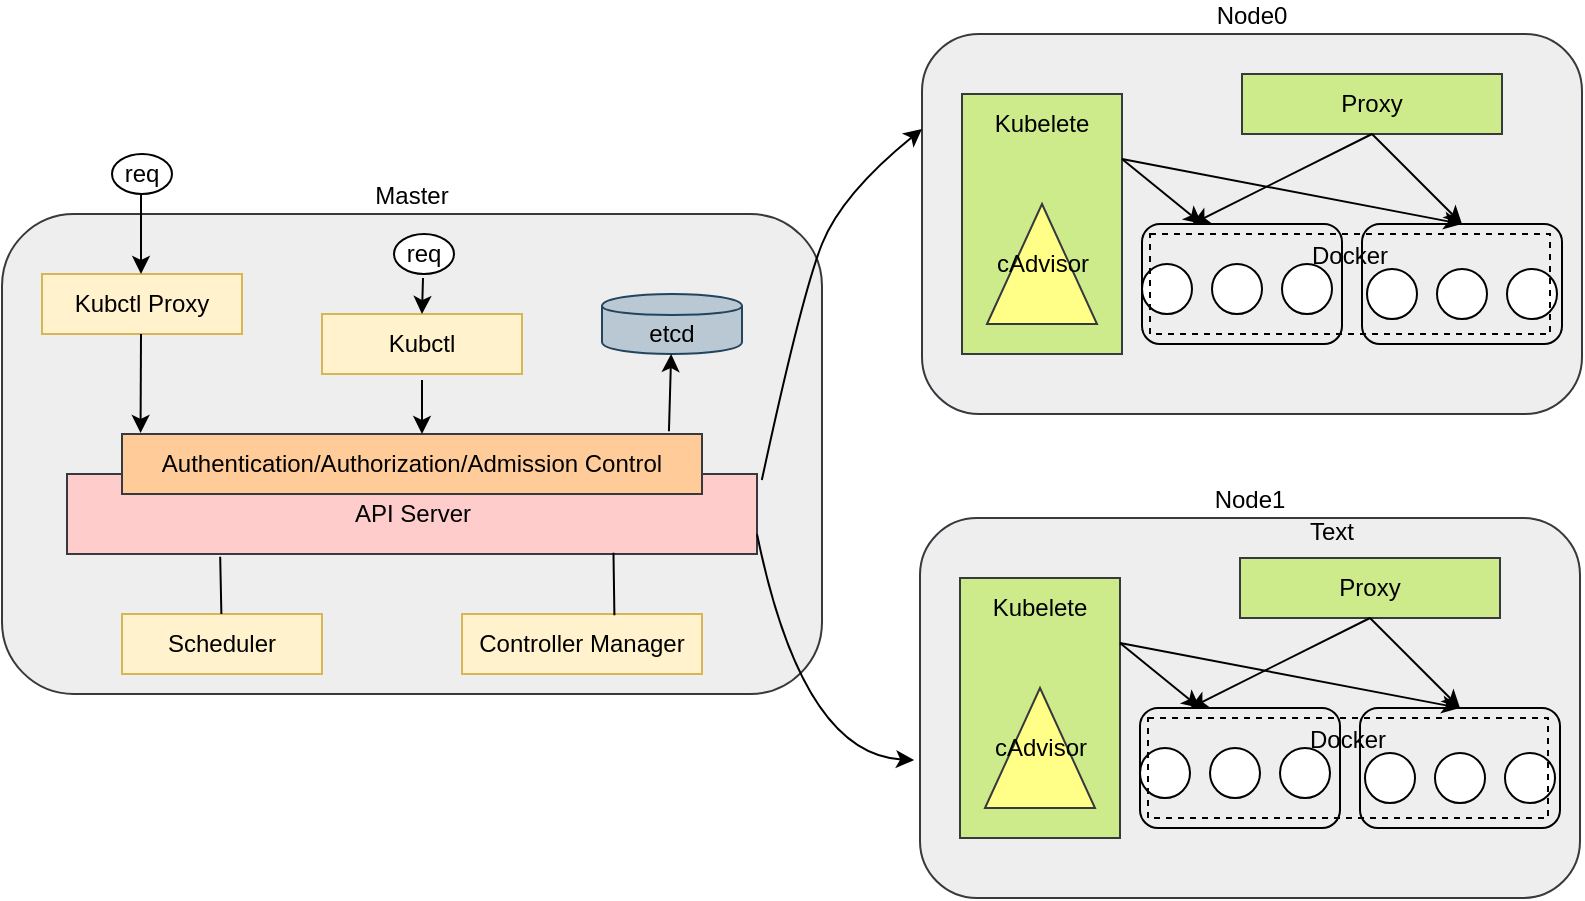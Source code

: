 <mxfile pages="1" version="11.2.2" type="github"><diagram id="7y4fBUd0VF6iryEMgAbn" name="Page-1"><mxGraphModel dx="1422" dy="747" grid="1" gridSize="10" guides="1" tooltips="1" connect="1" arrows="1" fold="1" page="1" pageScale="1" pageWidth="827" pageHeight="1169" math="0" shadow="0"><root><mxCell id="0"/><mxCell id="1" parent="0"/><mxCell id="g-E6Wl2ZoRtbfBT-Nycy-1" value="Master" style="rounded=1;whiteSpace=wrap;html=1;labelPosition=center;verticalLabelPosition=top;align=center;verticalAlign=bottom;fillColor=#eeeeee;strokeColor=#36393d;" vertex="1" parent="1"><mxGeometry x="20" y="210" width="410" height="240" as="geometry"/></mxCell><mxCell id="g-E6Wl2ZoRtbfBT-Nycy-3" value="Node0" style="rounded=1;whiteSpace=wrap;html=1;labelPosition=center;verticalLabelPosition=top;align=center;verticalAlign=bottom;fillColor=#eeeeee;strokeColor=#36393d;" vertex="1" parent="1"><mxGeometry x="480" y="120" width="330" height="190" as="geometry"/></mxCell><mxCell id="g-E6Wl2ZoRtbfBT-Nycy-5" value="Kubctl Proxy" style="rounded=0;whiteSpace=wrap;html=1;fillColor=#fff2cc;strokeColor=#d6b656;" vertex="1" parent="1"><mxGeometry x="40" y="240" width="100" height="30" as="geometry"/></mxCell><mxCell id="g-E6Wl2ZoRtbfBT-Nycy-6" value="Kubctl" style="rounded=0;whiteSpace=wrap;html=1;fillColor=#fff2cc;strokeColor=#d6b656;" vertex="1" parent="1"><mxGeometry x="180" y="260" width="100" height="30" as="geometry"/></mxCell><mxCell id="g-E6Wl2ZoRtbfBT-Nycy-7" value="etcd" style="shape=cylinder;whiteSpace=wrap;html=1;boundedLbl=1;backgroundOutline=1;fillColor=#bac8d3;strokeColor=#23445d;" vertex="1" parent="1"><mxGeometry x="320" y="250" width="70" height="30" as="geometry"/></mxCell><mxCell id="g-E6Wl2ZoRtbfBT-Nycy-8" value="API Server" style="rounded=0;whiteSpace=wrap;html=1;fillColor=#ffcccc;strokeColor=#36393d;" vertex="1" parent="1"><mxGeometry x="52.5" y="340" width="345" height="40" as="geometry"/></mxCell><mxCell id="g-E6Wl2ZoRtbfBT-Nycy-9" value="" style="endArrow=classic;html=1;" edge="1" parent="1"><mxGeometry width="50" height="50" relative="1" as="geometry"><mxPoint x="89.5" y="200" as="sourcePoint"/><mxPoint x="89.5" y="240" as="targetPoint"/></mxGeometry></mxCell><mxCell id="g-E6Wl2ZoRtbfBT-Nycy-10" value="" style="endArrow=classic;html=1;" edge="1" parent="1"><mxGeometry width="50" height="50" relative="1" as="geometry"><mxPoint x="230.5" y="242" as="sourcePoint"/><mxPoint x="230" y="260" as="targetPoint"/></mxGeometry></mxCell><mxCell id="g-E6Wl2ZoRtbfBT-Nycy-11" value="Authentication/Authorization/Admission Control" style="rounded=0;whiteSpace=wrap;html=1;fillColor=#ffcc99;strokeColor=#36393d;" vertex="1" parent="1"><mxGeometry x="80" y="320" width="290" height="30" as="geometry"/></mxCell><mxCell id="g-E6Wl2ZoRtbfBT-Nycy-12" value="Scheduler" style="rounded=0;whiteSpace=wrap;html=1;fillColor=#fff2cc;strokeColor=#d6b656;" vertex="1" parent="1"><mxGeometry x="80" y="410" width="100" height="30" as="geometry"/></mxCell><mxCell id="g-E6Wl2ZoRtbfBT-Nycy-13" value="Controller Manager" style="rounded=0;whiteSpace=wrap;html=1;fillColor=#fff2cc;strokeColor=#d6b656;" vertex="1" parent="1"><mxGeometry x="250" y="410" width="120" height="30" as="geometry"/></mxCell><mxCell id="g-E6Wl2ZoRtbfBT-Nycy-14" value="" style="endArrow=classic;html=1;entryX=0.032;entryY=-0.017;entryDx=0;entryDy=0;entryPerimeter=0;" edge="1" parent="1" target="g-E6Wl2ZoRtbfBT-Nycy-11"><mxGeometry width="50" height="50" relative="1" as="geometry"><mxPoint x="89.5" y="270" as="sourcePoint"/><mxPoint x="89.5" y="310" as="targetPoint"/></mxGeometry></mxCell><mxCell id="g-E6Wl2ZoRtbfBT-Nycy-15" value="" style="endArrow=classic;html=1;entryX=0.5;entryY=0;entryDx=0;entryDy=0;" edge="1" parent="1"><mxGeometry width="50" height="50" relative="1" as="geometry"><mxPoint x="230" y="293" as="sourcePoint"/><mxPoint x="230" y="320" as="targetPoint"/></mxGeometry></mxCell><mxCell id="g-E6Wl2ZoRtbfBT-Nycy-17" value="" style="endArrow=classic;html=1;exitX=0.943;exitY=-0.047;exitDx=0;exitDy=0;exitPerimeter=0;" edge="1" parent="1" source="g-E6Wl2ZoRtbfBT-Nycy-11" target="g-E6Wl2ZoRtbfBT-Nycy-7"><mxGeometry width="50" height="50" relative="1" as="geometry"><mxPoint x="350" y="293" as="sourcePoint"/><mxPoint x="350" y="320" as="targetPoint"/></mxGeometry></mxCell><mxCell id="g-E6Wl2ZoRtbfBT-Nycy-18" value="" style="endArrow=none;html=1;entryX=0.222;entryY=1.035;entryDx=0;entryDy=0;entryPerimeter=0;" edge="1" parent="1" source="g-E6Wl2ZoRtbfBT-Nycy-12" target="g-E6Wl2ZoRtbfBT-Nycy-8"><mxGeometry width="50" height="50" relative="1" as="geometry"><mxPoint x="60" y="630" as="sourcePoint"/><mxPoint x="110" y="580" as="targetPoint"/></mxGeometry></mxCell><mxCell id="g-E6Wl2ZoRtbfBT-Nycy-19" value="" style="endArrow=none;html=1;entryX=0.792;entryY=0.985;entryDx=0;entryDy=0;entryPerimeter=0;exitX=0.635;exitY=0.02;exitDx=0;exitDy=0;exitPerimeter=0;" edge="1" parent="1" source="g-E6Wl2ZoRtbfBT-Nycy-13" target="g-E6Wl2ZoRtbfBT-Nycy-8"><mxGeometry width="50" height="50" relative="1" as="geometry"><mxPoint x="60" y="630" as="sourcePoint"/><mxPoint x="110" y="580" as="targetPoint"/></mxGeometry></mxCell><mxCell id="g-E6Wl2ZoRtbfBT-Nycy-20" value="req" style="ellipse;whiteSpace=wrap;html=1;" vertex="1" parent="1"><mxGeometry x="75" y="180" width="30" height="20" as="geometry"/></mxCell><mxCell id="g-E6Wl2ZoRtbfBT-Nycy-21" value="req" style="ellipse;whiteSpace=wrap;html=1;" vertex="1" parent="1"><mxGeometry x="216" y="220" width="30" height="20" as="geometry"/></mxCell><mxCell id="g-E6Wl2ZoRtbfBT-Nycy-22" value="" style="curved=1;endArrow=classic;html=1;entryX=0;entryY=0.25;entryDx=0;entryDy=0;exitX=1.007;exitY=0.075;exitDx=0;exitDy=0;exitPerimeter=0;" edge="1" parent="1" source="g-E6Wl2ZoRtbfBT-Nycy-8" target="g-E6Wl2ZoRtbfBT-Nycy-3"><mxGeometry width="50" height="50" relative="1" as="geometry"><mxPoint x="397.5" y="190" as="sourcePoint"/><mxPoint x="447.5" y="140" as="targetPoint"/><Array as="points"><mxPoint x="420" y="250"/><mxPoint x="440" y="200"/></Array></mxGeometry></mxCell><mxCell id="g-E6Wl2ZoRtbfBT-Nycy-23" value="" style="curved=1;endArrow=classic;html=1;exitX=1;exitY=0.75;exitDx=0;exitDy=0;entryX=-0.012;entryY=0.595;entryDx=0;entryDy=0;entryPerimeter=0;" edge="1" parent="1" source="g-E6Wl2ZoRtbfBT-Nycy-8"><mxGeometry width="50" height="50" relative="1" as="geometry"><mxPoint x="372.5" y="530" as="sourcePoint"/><mxPoint x="476.04" y="483.05" as="targetPoint"/><Array as="points"><mxPoint x="420" y="480"/></Array></mxGeometry></mxCell><mxCell id="g-E6Wl2ZoRtbfBT-Nycy-25" value="Kubelete&lt;br&gt;&lt;br&gt;&lt;br&gt;&lt;br&gt;&lt;br&gt;&lt;br&gt;&lt;br&gt;&lt;br&gt;" style="rounded=0;whiteSpace=wrap;html=1;fillColor=#cdeb8b;strokeColor=#36393d;" vertex="1" parent="1"><mxGeometry x="500" y="150" width="80" height="130" as="geometry"/></mxCell><mxCell id="g-E6Wl2ZoRtbfBT-Nycy-26" value="cAdvisor" style="triangle;whiteSpace=wrap;html=1;direction=north;fillColor=#ffff88;strokeColor=#36393d;" vertex="1" parent="1"><mxGeometry x="512.5" y="205" width="55" height="60" as="geometry"/></mxCell><mxCell id="g-E6Wl2ZoRtbfBT-Nycy-27" value="Proxy" style="rounded=0;whiteSpace=wrap;html=1;fillColor=#cdeb8b;strokeColor=#36393d;" vertex="1" parent="1"><mxGeometry x="640" y="140" width="130" height="30" as="geometry"/></mxCell><mxCell id="g-E6Wl2ZoRtbfBT-Nycy-28" value="" style="rounded=1;whiteSpace=wrap;html=1;fillColor=none;" vertex="1" parent="1"><mxGeometry x="590" y="215" width="100" height="60" as="geometry"/></mxCell><mxCell id="g-E6Wl2ZoRtbfBT-Nycy-29" value="" style="rounded=1;whiteSpace=wrap;html=1;fillColor=none;" vertex="1" parent="1"><mxGeometry x="700" y="215" width="100" height="60" as="geometry"/></mxCell><mxCell id="g-E6Wl2ZoRtbfBT-Nycy-30" value="" style="ellipse;whiteSpace=wrap;html=1;aspect=fixed;" vertex="1" parent="1"><mxGeometry x="590" y="235" width="25" height="25" as="geometry"/></mxCell><mxCell id="g-E6Wl2ZoRtbfBT-Nycy-31" value="" style="ellipse;whiteSpace=wrap;html=1;aspect=fixed;" vertex="1" parent="1"><mxGeometry x="625" y="235" width="25" height="25" as="geometry"/></mxCell><mxCell id="g-E6Wl2ZoRtbfBT-Nycy-32" value="" style="ellipse;whiteSpace=wrap;html=1;aspect=fixed;" vertex="1" parent="1"><mxGeometry x="660" y="235" width="25" height="25" as="geometry"/></mxCell><mxCell id="g-E6Wl2ZoRtbfBT-Nycy-35" value="" style="ellipse;whiteSpace=wrap;html=1;aspect=fixed;" vertex="1" parent="1"><mxGeometry x="702.5" y="237.5" width="25" height="25" as="geometry"/></mxCell><mxCell id="g-E6Wl2ZoRtbfBT-Nycy-36" value="" style="ellipse;whiteSpace=wrap;html=1;aspect=fixed;" vertex="1" parent="1"><mxGeometry x="737.5" y="237.5" width="25" height="25" as="geometry"/></mxCell><mxCell id="g-E6Wl2ZoRtbfBT-Nycy-37" value="" style="ellipse;whiteSpace=wrap;html=1;aspect=fixed;" vertex="1" parent="1"><mxGeometry x="772.5" y="237.5" width="25" height="25" as="geometry"/></mxCell><mxCell id="g-E6Wl2ZoRtbfBT-Nycy-38" value="Docker&lt;br&gt;&lt;br&gt;&lt;br&gt;" style="rounded=0;whiteSpace=wrap;html=1;dashed=1;fillColor=none;" vertex="1" parent="1"><mxGeometry x="594" y="220" width="200" height="50" as="geometry"/></mxCell><mxCell id="g-E6Wl2ZoRtbfBT-Nycy-39" value="" style="endArrow=classic;html=1;exitX=1;exitY=0.25;exitDx=0;exitDy=0;" edge="1" parent="1" source="g-E6Wl2ZoRtbfBT-Nycy-25"><mxGeometry width="50" height="50" relative="1" as="geometry"><mxPoint x="590" y="195" as="sourcePoint"/><mxPoint x="620" y="215" as="targetPoint"/></mxGeometry></mxCell><mxCell id="g-E6Wl2ZoRtbfBT-Nycy-40" value="" style="endArrow=classic;html=1;exitX=1;exitY=0.25;exitDx=0;exitDy=0;entryX=0.5;entryY=0;entryDx=0;entryDy=0;" edge="1" parent="1" source="g-E6Wl2ZoRtbfBT-Nycy-25" target="g-E6Wl2ZoRtbfBT-Nycy-29"><mxGeometry width="50" height="50" relative="1" as="geometry"><mxPoint x="593" y="174.5" as="sourcePoint"/><mxPoint x="633" y="207" as="targetPoint"/></mxGeometry></mxCell><mxCell id="g-E6Wl2ZoRtbfBT-Nycy-41" value="" style="endArrow=classic;html=1;exitX=0.5;exitY=1;exitDx=0;exitDy=0;entryX=0.25;entryY=0;entryDx=0;entryDy=0;" edge="1" parent="1" source="g-E6Wl2ZoRtbfBT-Nycy-27" target="g-E6Wl2ZoRtbfBT-Nycy-28"><mxGeometry width="50" height="50" relative="1" as="geometry"><mxPoint x="590" y="192.5" as="sourcePoint"/><mxPoint x="630" y="225" as="targetPoint"/></mxGeometry></mxCell><mxCell id="g-E6Wl2ZoRtbfBT-Nycy-42" value="" style="endArrow=classic;html=1;exitX=0.5;exitY=1;exitDx=0;exitDy=0;entryX=0.5;entryY=0;entryDx=0;entryDy=0;" edge="1" parent="1" source="g-E6Wl2ZoRtbfBT-Nycy-27" target="g-E6Wl2ZoRtbfBT-Nycy-29"><mxGeometry width="50" height="50" relative="1" as="geometry"><mxPoint x="715" y="180" as="sourcePoint"/><mxPoint x="650" y="225" as="targetPoint"/></mxGeometry></mxCell><mxCell id="g-E6Wl2ZoRtbfBT-Nycy-43" value="Node1" style="rounded=1;whiteSpace=wrap;html=1;labelPosition=center;verticalLabelPosition=top;align=center;verticalAlign=bottom;fillColor=#eeeeee;strokeColor=#36393d;" vertex="1" parent="1"><mxGeometry x="479" y="362" width="330" height="190" as="geometry"/></mxCell><mxCell id="g-E6Wl2ZoRtbfBT-Nycy-44" value="Kubelete&lt;br&gt;&lt;br&gt;&lt;br&gt;&lt;br&gt;&lt;br&gt;&lt;br&gt;&lt;br&gt;&lt;br&gt;" style="rounded=0;whiteSpace=wrap;html=1;fillColor=#cdeb8b;strokeColor=#36393d;" vertex="1" parent="1"><mxGeometry x="499" y="392" width="80" height="130" as="geometry"/></mxCell><mxCell id="g-E6Wl2ZoRtbfBT-Nycy-45" value="cAdvisor" style="triangle;whiteSpace=wrap;html=1;direction=north;fillColor=#ffff88;strokeColor=#36393d;" vertex="1" parent="1"><mxGeometry x="511.5" y="447" width="55" height="60" as="geometry"/></mxCell><mxCell id="g-E6Wl2ZoRtbfBT-Nycy-46" value="Proxy" style="rounded=0;whiteSpace=wrap;html=1;fillColor=#cdeb8b;strokeColor=#36393d;" vertex="1" parent="1"><mxGeometry x="639" y="382" width="130" height="30" as="geometry"/></mxCell><mxCell id="g-E6Wl2ZoRtbfBT-Nycy-47" value="" style="rounded=1;whiteSpace=wrap;html=1;fillColor=none;" vertex="1" parent="1"><mxGeometry x="589" y="457" width="100" height="60" as="geometry"/></mxCell><mxCell id="g-E6Wl2ZoRtbfBT-Nycy-48" value="" style="rounded=1;whiteSpace=wrap;html=1;fillColor=none;" vertex="1" parent="1"><mxGeometry x="699" y="457" width="100" height="60" as="geometry"/></mxCell><mxCell id="g-E6Wl2ZoRtbfBT-Nycy-49" value="" style="ellipse;whiteSpace=wrap;html=1;aspect=fixed;" vertex="1" parent="1"><mxGeometry x="589" y="477" width="25" height="25" as="geometry"/></mxCell><mxCell id="g-E6Wl2ZoRtbfBT-Nycy-50" value="" style="ellipse;whiteSpace=wrap;html=1;aspect=fixed;" vertex="1" parent="1"><mxGeometry x="624" y="477" width="25" height="25" as="geometry"/></mxCell><mxCell id="g-E6Wl2ZoRtbfBT-Nycy-51" value="" style="ellipse;whiteSpace=wrap;html=1;aspect=fixed;" vertex="1" parent="1"><mxGeometry x="659" y="477" width="25" height="25" as="geometry"/></mxCell><mxCell id="g-E6Wl2ZoRtbfBT-Nycy-52" value="" style="ellipse;whiteSpace=wrap;html=1;aspect=fixed;" vertex="1" parent="1"><mxGeometry x="701.5" y="479.5" width="25" height="25" as="geometry"/></mxCell><mxCell id="g-E6Wl2ZoRtbfBT-Nycy-53" value="" style="ellipse;whiteSpace=wrap;html=1;aspect=fixed;" vertex="1" parent="1"><mxGeometry x="736.5" y="479.5" width="25" height="25" as="geometry"/></mxCell><mxCell id="g-E6Wl2ZoRtbfBT-Nycy-54" value="" style="ellipse;whiteSpace=wrap;html=1;aspect=fixed;" vertex="1" parent="1"><mxGeometry x="771.5" y="479.5" width="25" height="25" as="geometry"/></mxCell><mxCell id="g-E6Wl2ZoRtbfBT-Nycy-55" value="Docker&lt;br&gt;&lt;br&gt;&lt;br&gt;" style="rounded=0;whiteSpace=wrap;html=1;dashed=1;fillColor=none;" vertex="1" parent="1"><mxGeometry x="593" y="462" width="200" height="50" as="geometry"/></mxCell><mxCell id="g-E6Wl2ZoRtbfBT-Nycy-56" value="" style="endArrow=classic;html=1;exitX=1;exitY=0.25;exitDx=0;exitDy=0;" edge="1" parent="1" source="g-E6Wl2ZoRtbfBT-Nycy-44"><mxGeometry width="50" height="50" relative="1" as="geometry"><mxPoint x="589" y="437" as="sourcePoint"/><mxPoint x="619" y="457" as="targetPoint"/></mxGeometry></mxCell><mxCell id="g-E6Wl2ZoRtbfBT-Nycy-57" value="" style="endArrow=classic;html=1;exitX=1;exitY=0.25;exitDx=0;exitDy=0;entryX=0.5;entryY=0;entryDx=0;entryDy=0;" edge="1" parent="1" source="g-E6Wl2ZoRtbfBT-Nycy-44" target="g-E6Wl2ZoRtbfBT-Nycy-48"><mxGeometry width="50" height="50" relative="1" as="geometry"><mxPoint x="592" y="416.5" as="sourcePoint"/><mxPoint x="632" y="449" as="targetPoint"/></mxGeometry></mxCell><mxCell id="g-E6Wl2ZoRtbfBT-Nycy-58" value="" style="endArrow=classic;html=1;exitX=0.5;exitY=1;exitDx=0;exitDy=0;entryX=0.25;entryY=0;entryDx=0;entryDy=0;" edge="1" parent="1" source="g-E6Wl2ZoRtbfBT-Nycy-46" target="g-E6Wl2ZoRtbfBT-Nycy-47"><mxGeometry width="50" height="50" relative="1" as="geometry"><mxPoint x="589" y="434.5" as="sourcePoint"/><mxPoint x="629" y="467" as="targetPoint"/></mxGeometry></mxCell><mxCell id="g-E6Wl2ZoRtbfBT-Nycy-59" value="" style="endArrow=classic;html=1;exitX=0.5;exitY=1;exitDx=0;exitDy=0;entryX=0.5;entryY=0;entryDx=0;entryDy=0;" edge="1" parent="1" source="g-E6Wl2ZoRtbfBT-Nycy-46" target="g-E6Wl2ZoRtbfBT-Nycy-48"><mxGeometry width="50" height="50" relative="1" as="geometry"><mxPoint x="714" y="422" as="sourcePoint"/><mxPoint x="649" y="467" as="targetPoint"/></mxGeometry></mxCell><mxCell id="g-E6Wl2ZoRtbfBT-Nycy-60" value="Text" style="text;html=1;resizable=0;points=[];autosize=1;align=left;verticalAlign=top;spacingTop=-4;" vertex="1" parent="1"><mxGeometry x="672" y="359" width="40" height="20" as="geometry"/></mxCell></root></mxGraphModel></diagram></mxfile>